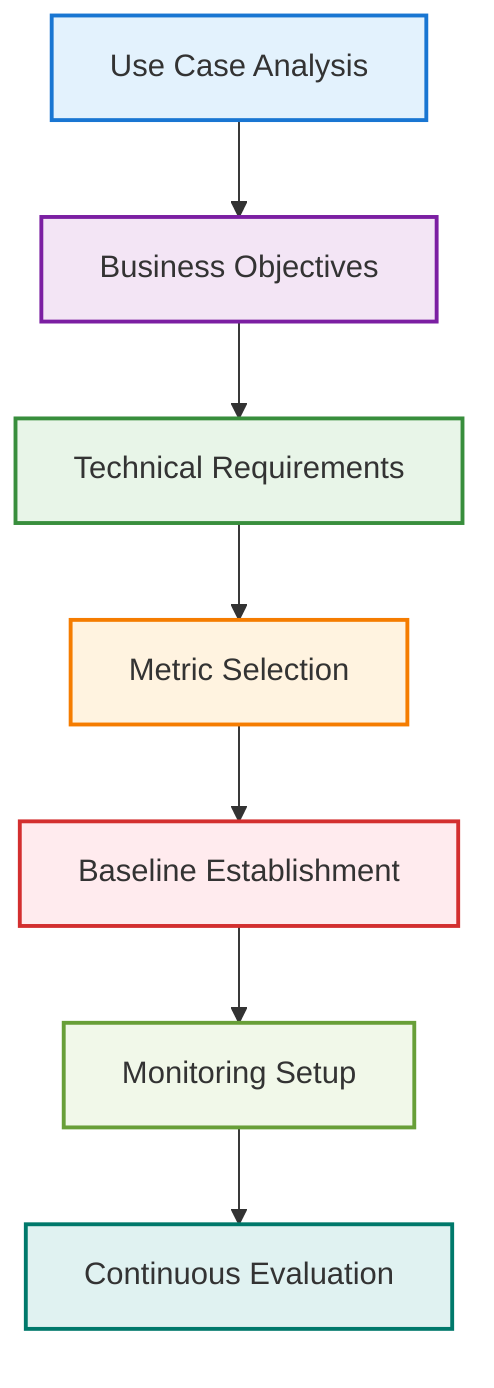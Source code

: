graph TD
    A[Use Case Analysis] --> B[Business Objectives]
    B --> C[Technical Requirements]
    C --> D[Metric Selection]
    D --> E[Baseline Establishment]
    E --> F[Monitoring Setup]
    F --> G[Continuous Evaluation]
    
    style A fill:#e3f2fd,stroke:#1976d2,stroke-width:2px
    style B fill:#f3e5f5,stroke:#7b1fa2,stroke-width:2px
    style C fill:#e8f5e8,stroke:#388e3c,stroke-width:2px
    style D fill:#fff3e0,stroke:#f57c00,stroke-width:2px
    style E fill:#ffebee,stroke:#d32f2f,stroke-width:2px
    style F fill:#f1f8e9,stroke:#689f38,stroke-width:2px
    style G fill:#e0f2f1,stroke:#00796b,stroke-width:2px